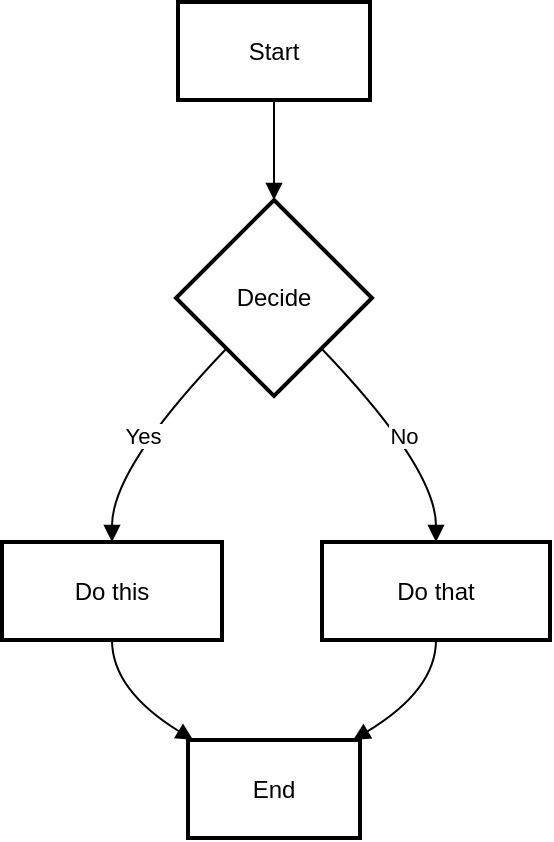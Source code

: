 <mxfile version="25.0.3">
  <diagram name="Trang-1" id="_XX4WYIshzM5HUUGJgeb">
    <mxGraphModel>
      <root>
        <mxCell id="0" />
        <mxCell id="1" parent="0" />
        <mxCell id="2" value="Start" style="whiteSpace=wrap;strokeWidth=2;" vertex="1" parent="1">
          <mxGeometry x="96" y="8" width="96" height="49" as="geometry" />
        </mxCell>
        <mxCell id="3" value="Decide" style="rhombus;strokeWidth=2;whiteSpace=wrap;" vertex="1" parent="1">
          <mxGeometry x="95" y="107" width="98" height="98" as="geometry" />
        </mxCell>
        <mxCell id="4" value="Do this" style="whiteSpace=wrap;strokeWidth=2;" vertex="1" parent="1">
          <mxGeometry x="8" y="278" width="110" height="49" as="geometry" />
        </mxCell>
        <mxCell id="5" value="End" style="whiteSpace=wrap;strokeWidth=2;" vertex="1" parent="1">
          <mxGeometry x="101" y="377" width="86" height="49" as="geometry" />
        </mxCell>
        <mxCell id="6" value="Do that" style="whiteSpace=wrap;strokeWidth=2;" vertex="1" parent="1">
          <mxGeometry x="168" y="278" width="114" height="49" as="geometry" />
        </mxCell>
        <mxCell id="7" value="" style="curved=1;startArrow=none;endArrow=block;exitX=0.5;exitY=1;entryX=0.5;entryY=0;" edge="1" parent="1" source="2" target="3">
          <mxGeometry relative="1" as="geometry">
            <Array as="points" />
          </mxGeometry>
        </mxCell>
        <mxCell id="8" value="Yes" style="curved=1;startArrow=none;endArrow=block;exitX=0.03;exitY=1;entryX=0.5;entryY=0;" edge="1" parent="1" source="3" target="4">
          <mxGeometry relative="1" as="geometry">
            <Array as="points">
              <mxPoint x="63" y="241" />
            </Array>
          </mxGeometry>
        </mxCell>
        <mxCell id="9" value="" style="curved=1;startArrow=none;endArrow=block;exitX=0.5;exitY=1;entryX=0.03;entryY=0;" edge="1" parent="1" source="4" target="5">
          <mxGeometry relative="1" as="geometry">
            <Array as="points">
              <mxPoint x="63" y="352" />
            </Array>
          </mxGeometry>
        </mxCell>
        <mxCell id="10" value="No" style="curved=1;startArrow=none;endArrow=block;exitX=0.97;exitY=1;entryX=0.5;entryY=0;" edge="1" parent="1" source="3" target="6">
          <mxGeometry relative="1" as="geometry">
            <Array as="points">
              <mxPoint x="225" y="241" />
            </Array>
          </mxGeometry>
        </mxCell>
        <mxCell id="11" value="" style="curved=1;startArrow=none;endArrow=block;exitX=0.5;exitY=1;entryX=0.96;entryY=0;" edge="1" parent="1" source="6" target="5">
          <mxGeometry relative="1" as="geometry">
            <Array as="points">
              <mxPoint x="225" y="352" />
            </Array>
          </mxGeometry>
        </mxCell>
      </root>
    </mxGraphModel>
  </diagram>
</mxfile>
